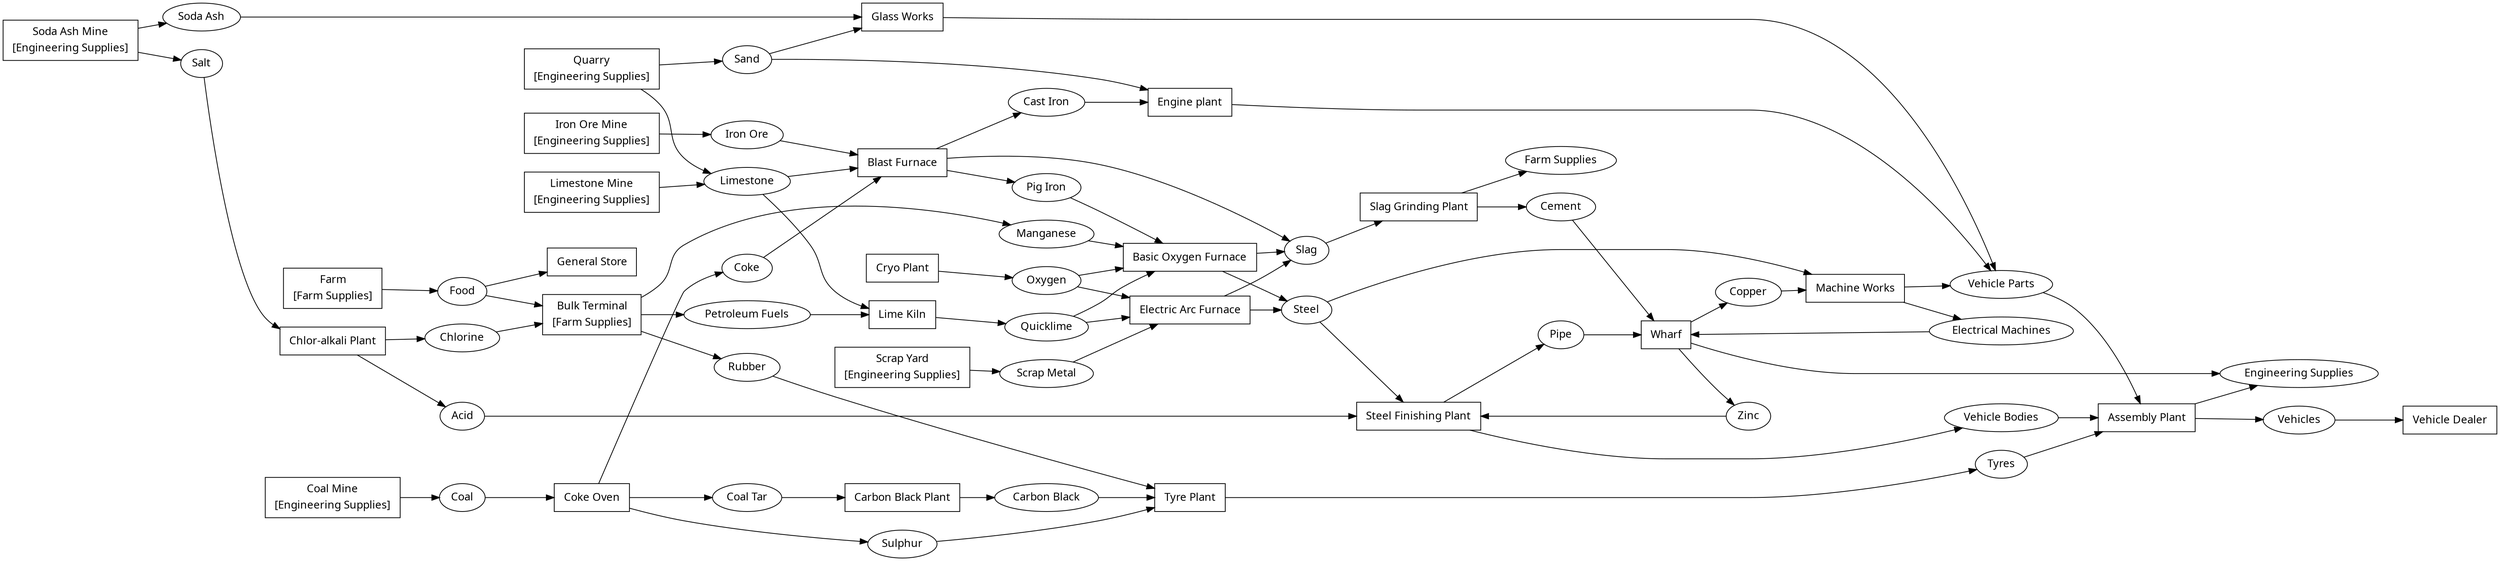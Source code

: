 digraph steeltown {
	graph [fname="docs/html/steeltown.dot",
		fontname="sans-serif",
		nodesep=0.33,
		rankdir=LR,
		ranksep=0.44,
		stylesheet="static/css/cargoflow_styles.css",
		tooltip=Steeltown
	];
	C_acid	 [fontname="sans-serif",
		href="cargos.html#acid",
		id=acid,
		label=Acid,
		shape=ellipse,
		target=_top];
	I_metal_fabrication_plant	 [fontname="sans-serif",
		href="industries.html#metal_fabrication_plant",
		id=metal_fabrication_plant,
		label=<
            <table border="0" cellborder="0">
                <tr><td>Steel Finishing Plant</td></tr>
                
                    
                    
                
                    
                    
                
                    
                    
                
            </table>
        >,
		shape=box,
		target=_top,
		tooltip="Steel Finishing Plant"];
	C_acid -> I_metal_fabrication_plant	 [tooltip="Acid -> Steel Finishing Plant",
		weight=3];
	C_carbon_black	 [fontname="sans-serif",
		href="cargos.html#carbon_black",
		id=carbon_black,
		label="Carbon Black",
		shape=ellipse,
		target=_top];
	I_tyre_plant	 [fontname="sans-serif",
		href="industries.html#tyre_plant",
		id=tyre_plant,
		label=<
            <table border="0" cellborder="0">
                <tr><td>Tyre Plant</td></tr>
                
                    
                    
                
                    
                    
                
                    
                    
                
            </table>
        >,
		shape=box,
		target=_top,
		tooltip="Tyre Plant"];
	C_carbon_black -> I_tyre_plant	 [tooltip="Carbon Black -> Tyre Plant",
		weight=3];
	C_cast_iron	 [fontname="sans-serif",
		href="cargos.html#cast_iron",
		id=cast_iron,
		label="Cast Iron",
		shape=ellipse,
		target=_top];
	I_engine_plant	 [fontname="sans-serif",
		href="industries.html#engine_plant",
		id=engine_plant,
		label=<
            <table border="0" cellborder="0">
                <tr><td>Engine plant</td></tr>
                
                    
                    
                
                    
                    
                
            </table>
        >,
		shape=box,
		target=_top,
		tooltip="Engine plant"];
	C_cast_iron -> I_engine_plant	 [tooltip="Cast Iron -> Engine plant",
		weight=2];
	C_cement	 [fontname="sans-serif",
		href="cargos.html#cement",
		id=cement,
		label=Cement,
		shape=ellipse,
		target=_top];
	I_wharf	 [fontname="sans-serif",
		href="industries.html#wharf",
		id=wharf,
		label=<
            <table border="0" cellborder="0">
                <tr><td>Wharf</td></tr>
                
                    
                    
                
                    
                    
                
                    
                    
                
            </table>
        >,
		shape=box,
		target=_top,
		tooltip=Wharf];
	C_cement -> I_wharf	 [tooltip="Cement -> Wharf",
		weight=3];
	C_chlorine	 [fontname="sans-serif",
		href="cargos.html#chlorine",
		id=chlorine,
		label=Chlorine,
		shape=ellipse,
		target=_top];
	I_bulk_terminal	 [fontname="sans-serif",
		href="industries.html#bulk_terminal",
		id=bulk_terminal,
		label=<
            <table border="0" cellborder="0">
                <tr><td>Bulk Terminal</td></tr>
                
                    
                    
                
                    
                        <tr><td>[Farm Supplies]</td></tr>
                    
                    
                
                    
                    
                
            </table>
        >,
		shape=box,
		target=_top,
		tooltip="Bulk Terminal"];
	C_chlorine -> I_bulk_terminal	 [tooltip="Chlorine -> Bulk Terminal",
		weight=3];
	C_coal	 [fontname="sans-serif",
		href="cargos.html#coal",
		id=coal,
		label=Coal,
		shape=ellipse,
		target=_top];
	I_coke_oven	 [fontname="sans-serif",
		href="industries.html#coke_oven",
		id=coke_oven,
		label=<
            <table border="0" cellborder="0">
                <tr><td>Coke Oven</td></tr>
                
                    
                    
                
            </table>
        >,
		shape=box,
		target=_top,
		tooltip="Coke Oven"];
	C_coal -> I_coke_oven	 [tooltip="Coal -> Coke Oven",
		weight=1];
	C_coal_tar	 [fontname="sans-serif",
		href="cargos.html#coal_tar",
		id=coal_tar,
		label="Coal Tar",
		shape=ellipse,
		target=_top];
	I_carbon_black_plant	 [fontname="sans-serif",
		href="industries.html#carbon_black_plant",
		id=carbon_black_plant,
		label=<
            <table border="0" cellborder="0">
                <tr><td>Carbon Black Plant</td></tr>
                
                    
                    
                
            </table>
        >,
		shape=box,
		target=_top,
		tooltip="Carbon Black Plant"];
	C_coal_tar -> I_carbon_black_plant	 [tooltip="Coal Tar -> Carbon Black Plant",
		weight=1];
	C_coke	 [fontname="sans-serif",
		href="cargos.html#coke",
		id=coke,
		label=Coke,
		shape=ellipse,
		target=_top];
	I_blast_furnace	 [fontname="sans-serif",
		href="industries.html#blast_furnace",
		id=blast_furnace,
		label=<
            <table border="0" cellborder="0">
                <tr><td>Blast Furnace</td></tr>
                
                    
                    
                
                    
                    
                
                    
                    
                
            </table>
        >,
		shape=box,
		target=_top,
		tooltip="Blast Furnace"];
	C_coke -> I_blast_furnace	 [tooltip="Coke -> Blast Furnace",
		weight=3];
	C_copper	 [fontname="sans-serif",
		href="cargos.html#copper",
		id=copper,
		label=Copper,
		shape=ellipse,
		target=_top];
	I_machine_works	 [fontname="sans-serif",
		href="industries.html#machine_works",
		id=machine_works,
		label=<
            <table border="0" cellborder="0">
                <tr><td>Machine Works</td></tr>
                
                    
                    
                
                    
                    
                
            </table>
        >,
		shape=box,
		target=_top,
		tooltip="Machine Works"];
	C_copper -> I_machine_works	 [tooltip="Copper -> Machine Works",
		weight=2];
	C_electrical_machines	 [fontname="sans-serif",
		href="cargos.html#electrical_machines",
		id=electrical_machines,
		label="Electrical Machines",
		shape=ellipse,
		target=_top];
	C_electrical_machines -> I_wharf	 [tooltip="Electrical Machines -> Wharf",
		weight=3];
	C_engineering_supplies	 [fontname="sans-serif",
		href="cargos.html#engineering_supplies",
		id=engineering_supplies,
		label="Engineering Supplies",
		shape=ellipse,
		target=_top];
	C_farm_supplies	 [fontname="sans-serif",
		href="cargos.html#farm_supplies",
		id=farm_supplies,
		label="Farm Supplies",
		shape=ellipse,
		target=_top];
	C_food	 [fontname="sans-serif",
		href="cargos.html#food",
		id=food,
		label=Food,
		shape=ellipse,
		target=_top];
	C_food -> I_bulk_terminal	 [tooltip="Food -> Bulk Terminal",
		weight=3];
	I_general_store	 [fontname="sans-serif",
		href="industries.html#general_store",
		id=general_store,
		label=<
            <table border="0" cellborder="0">
                <tr><td>General Store</td></tr>
                
                    
                    
                
            </table>
        >,
		shape=box,
		target=_top,
		tooltip="General Store"];
	C_food -> I_general_store	 [tooltip="Food -> General Store",
		weight=1];
	C_iron_ore	 [fontname="sans-serif",
		href="cargos.html#iron_ore",
		id=iron_ore,
		label="Iron Ore",
		shape=ellipse,
		target=_top];
	C_iron_ore -> I_blast_furnace	 [tooltip="Iron Ore -> Blast Furnace",
		weight=3];
	C_limestone	 [fontname="sans-serif",
		href="cargos.html#limestone",
		id=limestone,
		label=Limestone,
		shape=ellipse,
		target=_top];
	I_lime_kiln	 [fontname="sans-serif",
		href="industries.html#lime_kiln",
		id=lime_kiln,
		label=<
            <table border="0" cellborder="0">
                <tr><td>Lime Kiln</td></tr>
                
                    
                    
                
                    
                    
                
            </table>
        >,
		shape=box,
		target=_top,
		tooltip="Lime Kiln"];
	C_limestone -> I_lime_kiln	 [tooltip="Limestone -> Lime Kiln",
		weight=2];
	C_limestone -> I_blast_furnace	 [tooltip="Limestone -> Blast Furnace",
		weight=3];
	C_manganese	 [fontname="sans-serif",
		href="cargos.html#manganese",
		id=manganese,
		label=Manganese,
		shape=ellipse,
		target=_top];
	I_basic_oxygen_furnace	 [fontname="sans-serif",
		href="industries.html#basic_oxygen_furnace",
		id=basic_oxygen_furnace,
		label=<
            <table border="0" cellborder="0">
                <tr><td>Basic Oxygen Furnace</td></tr>
                
                    
                    
                
                    
                    
                
                    
                    
                
                    
                    
                
            </table>
        >,
		shape=box,
		target=_top,
		tooltip="Basic Oxygen Furnace"];
	C_manganese -> I_basic_oxygen_furnace	 [tooltip="Manganese -> Basic Oxygen Furnace",
		weight=4];
	C_oxygen	 [fontname="sans-serif",
		href="cargos.html#oxygen",
		id=oxygen,
		label=Oxygen,
		shape=ellipse,
		target=_top];
	C_oxygen -> I_basic_oxygen_furnace	 [tooltip="Oxygen -> Basic Oxygen Furnace",
		weight=4];
	I_electric_arc_furnace	 [fontname="sans-serif",
		href="industries.html#electric_arc_furnace",
		id=electric_arc_furnace,
		label=<
            <table border="0" cellborder="0">
                <tr><td>Electric Arc Furnace</td></tr>
                
                    
                    
                
                    
                    
                
                    
                    
                
            </table>
        >,
		shape=box,
		target=_top,
		tooltip="Electric Arc Furnace"];
	C_oxygen -> I_electric_arc_furnace	 [tooltip="Oxygen -> Electric Arc Furnace",
		weight=3];
	C_petrol	 [fontname="sans-serif",
		href="cargos.html#petrol",
		id=petrol,
		label="Petroleum Fuels",
		shape=ellipse,
		target=_top];
	C_petrol -> I_lime_kiln	 [tooltip="Petroleum Fuels -> Lime Kiln",
		weight=2];
	C_pig_iron	 [fontname="sans-serif",
		href="cargos.html#pig_iron",
		id=pig_iron,
		label="Pig Iron",
		shape=ellipse,
		target=_top];
	C_pig_iron -> I_basic_oxygen_furnace	 [tooltip="Pig Iron -> Basic Oxygen Furnace",
		weight=4];
	C_pipe	 [fontname="sans-serif",
		href="cargos.html#pipe",
		id=pipe,
		label=Pipe,
		shape=ellipse,
		target=_top];
	C_pipe -> I_wharf	 [tooltip="Pipe -> Wharf",
		weight=3];
	C_quicklime	 [fontname="sans-serif",
		href="cargos.html#quicklime",
		id=quicklime,
		label=Quicklime,
		shape=ellipse,
		target=_top];
	C_quicklime -> I_basic_oxygen_furnace	 [tooltip="Quicklime -> Basic Oxygen Furnace",
		weight=4];
	C_quicklime -> I_electric_arc_furnace	 [tooltip="Quicklime -> Electric Arc Furnace",
		weight=3];
	C_rubber	 [fontname="sans-serif",
		href="cargos.html#rubber",
		id=rubber,
		label=Rubber,
		shape=ellipse,
		target=_top];
	C_rubber -> I_tyre_plant	 [tooltip="Rubber -> Tyre Plant",
		weight=3];
	C_salt	 [fontname="sans-serif",
		href="cargos.html#salt",
		id=salt,
		label=Salt,
		shape=ellipse,
		target=_top];
	I_chlor_alkali_plant	 [fontname="sans-serif",
		href="industries.html#chlor_alkali_plant",
		id=chlor_alkali_plant,
		label=<
            <table border="0" cellborder="0">
                <tr><td>Chlor-alkali Plant</td></tr>
                
                    
                    
                
            </table>
        >,
		shape=box,
		target=_top,
		tooltip="Chlor-alkali Plant"];
	C_salt -> I_chlor_alkali_plant	 [tooltip="Salt -> Chlor-alkali Plant",
		weight=1];
	C_sand	 [fontname="sans-serif",
		href="cargos.html#sand",
		id=sand,
		label=Sand,
		shape=ellipse,
		target=_top];
	C_sand -> I_engine_plant	 [tooltip="Sand -> Engine plant",
		weight=2];
	I_glass_works	 [fontname="sans-serif",
		href="industries.html#glass_works",
		id=glass_works,
		label=<
            <table border="0" cellborder="0">
                <tr><td>Glass Works</td></tr>
                
                    
                    
                
                    
                    
                
            </table>
        >,
		shape=box,
		target=_top,
		tooltip="Glass Works"];
	C_sand -> I_glass_works	 [tooltip="Sand -> Glass Works",
		weight=2];
	C_scrap_metal	 [fontname="sans-serif",
		href="cargos.html#scrap_metal",
		id=scrap_metal,
		label="Scrap Metal",
		shape=ellipse,
		target=_top];
	C_scrap_metal -> I_electric_arc_furnace	 [tooltip="Scrap Metal -> Electric Arc Furnace",
		weight=3];
	C_slag	 [fontname="sans-serif",
		href="cargos.html#slag",
		id=slag,
		label=Slag,
		shape=ellipse,
		target=_top];
	I_slag_grinding_plant	 [fontname="sans-serif",
		href="industries.html#slag_grinding_plant",
		id=slag_grinding_plant,
		label=<
            <table border="0" cellborder="0">
                <tr><td>Slag Grinding Plant</td></tr>
                
                    
                    
                
            </table>
        >,
		shape=box,
		target=_top,
		tooltip="Slag Grinding Plant"];
	C_slag -> I_slag_grinding_plant	 [tooltip="Slag -> Slag Grinding Plant",
		weight=1];
	C_soda_ash	 [fontname="sans-serif",
		href="cargos.html#soda_ash",
		id=soda_ash,
		label="Soda Ash",
		shape=ellipse,
		target=_top];
	C_soda_ash -> I_glass_works	 [tooltip="Soda Ash -> Glass Works",
		weight=2];
	C_steel	 [fontname="sans-serif",
		href="cargos.html#steel",
		id=steel,
		label=Steel,
		shape=ellipse,
		target=_top];
	C_steel -> I_machine_works	 [tooltip="Steel -> Machine Works",
		weight=2];
	C_steel -> I_metal_fabrication_plant	 [tooltip="Steel -> Steel Finishing Plant",
		weight=3];
	C_sulphur	 [fontname="sans-serif",
		href="cargos.html#sulphur",
		id=sulphur,
		label=Sulphur,
		shape=ellipse,
		target=_top];
	C_sulphur -> I_tyre_plant	 [tooltip="Sulphur -> Tyre Plant",
		weight=3];
	C_tyres	 [fontname="sans-serif",
		href="cargos.html#tyres",
		id=tyres,
		label=Tyres,
		shape=ellipse,
		target=_top];
	I_assembly_plant	 [fontname="sans-serif",
		href="industries.html#assembly_plant",
		id=assembly_plant,
		label=<
            <table border="0" cellborder="0">
                <tr><td>Assembly Plant</td></tr>
                
                    
                    
                
                    
                    
                
                    
                    
                
            </table>
        >,
		shape=box,
		target=_top,
		tooltip="Assembly Plant"];
	C_tyres -> I_assembly_plant	 [tooltip="Tyres -> Assembly Plant",
		weight=3];
	C_vehicle_bodies	 [fontname="sans-serif",
		href="cargos.html#vehicle_bodies",
		id=vehicle_bodies,
		label="Vehicle Bodies",
		shape=ellipse,
		target=_top];
	C_vehicle_bodies -> I_assembly_plant	 [tooltip="Vehicle Bodies -> Assembly Plant",
		weight=3];
	C_vehicle_parts	 [fontname="sans-serif",
		href="cargos.html#vehicle_parts",
		id=vehicle_parts,
		label="Vehicle Parts",
		shape=ellipse,
		target=_top];
	C_vehicle_parts -> I_assembly_plant	 [tooltip="Vehicle Parts -> Assembly Plant",
		weight=3];
	C_vehicles	 [fontname="sans-serif",
		href="cargos.html#vehicles",
		id=vehicles,
		label=Vehicles,
		shape=ellipse,
		target=_top];
	I_vehicle_dealer	 [fontname="sans-serif",
		href="industries.html#vehicle_dealer",
		id=vehicle_dealer,
		label=<
            <table border="0" cellborder="0">
                <tr><td>Vehicle Dealer</td></tr>
                
                    
                    
                
            </table>
        >,
		shape=box,
		target=_top,
		tooltip="Vehicle Dealer"];
	C_vehicles -> I_vehicle_dealer	 [tooltip="Vehicles -> Vehicle Dealer",
		weight=1];
	C_zinc	 [fontname="sans-serif",
		href="cargos.html#zinc",
		id=zinc,
		label=Zinc,
		shape=ellipse,
		target=_top];
	C_zinc -> I_metal_fabrication_plant	 [tooltip="Zinc -> Steel Finishing Plant",
		weight=3];
	I_assembly_plant -> C_engineering_supplies	 [tooltip="Assembly Plant -> Engineering Supplies",
		weight=2];
	I_assembly_plant -> C_vehicles	 [tooltip="Assembly Plant -> Vehicles",
		weight=2];
	I_basic_oxygen_furnace -> C_slag	 [tooltip="Basic Oxygen Furnace -> Slag",
		weight=2];
	I_basic_oxygen_furnace -> C_steel	 [tooltip="Basic Oxygen Furnace -> Steel",
		weight=2];
	I_bulk_terminal -> C_manganese	 [tooltip="Bulk Terminal -> Manganese",
		weight=3];
	I_bulk_terminal -> C_petrol	 [tooltip="Bulk Terminal -> Petroleum Fuels",
		weight=3];
	I_bulk_terminal -> C_rubber	 [tooltip="Bulk Terminal -> Rubber",
		weight=3];
	I_carbon_black_plant -> C_carbon_black	 [tooltip="Carbon Black Plant -> Carbon Black",
		weight=1];
	I_chlor_alkali_plant -> C_acid	 [tooltip="Chlor-alkali Plant -> Acid",
		weight=2];
	I_chlor_alkali_plant -> C_chlorine	 [tooltip="Chlor-alkali Plant -> Chlorine",
		weight=2];
	I_coal_mine	 [fontname="sans-serif",
		href="industries.html#coal_mine",
		id=coal_mine,
		label=<
            <table border="0" cellborder="0">
                <tr><td>Coal Mine</td></tr>
                
                    
                        <tr><td>[Engineering Supplies]</td></tr>
                    
                    
                
            </table>
        >,
		shape=box,
		target=_top,
		tooltip="Coal Mine"];
	I_coal_mine -> C_coal	 [tooltip="Coal Mine -> Coal",
		weight=1];
	I_coke_oven -> C_coal_tar	 [tooltip="Coke Oven -> Coal Tar",
		weight=3];
	I_coke_oven -> C_coke	 [tooltip="Coke Oven -> Coke",
		weight=3];
	I_coke_oven -> C_sulphur	 [tooltip="Coke Oven -> Sulphur",
		weight=3];
	I_cryo_plant	 [fontname="sans-serif",
		href="industries.html#cryo_plant",
		id=cryo_plant,
		label=<
            <table border="0" cellborder="0">
                <tr><td>Cryo Plant</td></tr>
                
            </table>
        >,
		shape=box,
		target=_top,
		tooltip="Cryo Plant"];
	I_cryo_plant -> C_oxygen	 [tooltip="Cryo Plant -> Oxygen",
		weight=1];
	I_electric_arc_furnace -> C_slag	 [tooltip="Electric Arc Furnace -> Slag",
		weight=2];
	I_electric_arc_furnace -> C_steel	 [tooltip="Electric Arc Furnace -> Steel",
		weight=2];
	I_engine_plant -> C_vehicle_parts	 [tooltip="Engine plant -> Vehicle Parts",
		weight=1];
	I_glass_works -> C_vehicle_parts	 [tooltip="Glass Works -> Vehicle Parts",
		weight=1];
	I_iron_ore_mine	 [fontname="sans-serif",
		href="industries.html#iron_ore_mine",
		id=iron_ore_mine,
		label=<
            <table border="0" cellborder="0">
                <tr><td>Iron Ore Mine</td></tr>
                
                    
                        <tr><td>[Engineering Supplies]</td></tr>
                    
                    
                
            </table>
        >,
		shape=box,
		target=_top,
		tooltip="Iron Ore Mine"];
	I_iron_ore_mine -> C_iron_ore	 [tooltip="Iron Ore Mine -> Iron Ore",
		weight=1];
	I_lime_kiln -> C_quicklime	 [tooltip="Lime Kiln -> Quicklime",
		weight=1];
	I_limestone_mine	 [fontname="sans-serif",
		href="industries.html#limestone_mine",
		id=limestone_mine,
		label=<
            <table border="0" cellborder="0">
                <tr><td>Limestone Mine</td></tr>
                
                    
                        <tr><td>[Engineering Supplies]</td></tr>
                    
                    
                
            </table>
        >,
		shape=box,
		target=_top,
		tooltip="Limestone Mine"];
	I_limestone_mine -> C_limestone	 [tooltip="Limestone Mine -> Limestone",
		weight=1];
	I_machine_works -> C_electrical_machines	 [tooltip="Machine Works -> Electrical Machines",
		weight=2];
	I_machine_works -> C_vehicle_parts	 [tooltip="Machine Works -> Vehicle Parts",
		weight=2];
	I_metal_fabrication_plant -> C_pipe	 [tooltip="Steel Finishing Plant -> Pipe",
		weight=2];
	I_metal_fabrication_plant -> C_vehicle_bodies	 [tooltip="Steel Finishing Plant -> Vehicle Bodies",
		weight=2];
	I_mixed_farm	 [fontname="sans-serif",
		href="industries.html#mixed_farm",
		id=mixed_farm,
		label=<
            <table border="0" cellborder="0">
                <tr><td>Farm</td></tr>
                
                    
                        <tr><td>[Farm Supplies]</td></tr>
                    
                    
                
            </table>
        >,
		shape=box,
		target=_top,
		tooltip=Farm];
	I_mixed_farm -> C_food	 [tooltip="Farm -> Food",
		weight=1];
	I_quarry	 [fontname="sans-serif",
		href="industries.html#quarry",
		id=quarry,
		label=<
            <table border="0" cellborder="0">
                <tr><td>Quarry</td></tr>
                
                    
                        <tr><td>[Engineering Supplies]</td></tr>
                    
                    
                
            </table>
        >,
		shape=box,
		target=_top,
		tooltip=Quarry];
	I_quarry -> C_limestone	 [tooltip="Quarry -> Limestone",
		weight=2];
	I_quarry -> C_sand	 [tooltip="Quarry -> Sand",
		weight=2];
	I_junk_yard	 [fontname="sans-serif",
		href="industries.html#junk_yard",
		id=junk_yard,
		label=<
            <table border="0" cellborder="0">
                <tr><td>Scrap Yard</td></tr>
                
                    
                        <tr><td>[Engineering Supplies]</td></tr>
                    
                    
                
            </table>
        >,
		shape=box,
		target=_top,
		tooltip="Scrap Yard"];
	I_junk_yard -> C_scrap_metal	 [tooltip="Scrap Yard -> Scrap Metal",
		weight=1];
	I_slag_grinding_plant -> C_cement	 [tooltip="Slag Grinding Plant -> Cement",
		weight=2];
	I_slag_grinding_plant -> C_farm_supplies	 [tooltip="Slag Grinding Plant -> Farm Supplies",
		weight=2];
	I_soda_ash_mine	 [fontname="sans-serif",
		href="industries.html#soda_ash_mine",
		id=soda_ash_mine,
		label=<
            <table border="0" cellborder="0">
                <tr><td>Soda Ash Mine</td></tr>
                
                    
                        <tr><td>[Engineering Supplies]</td></tr>
                    
                    
                
            </table>
        >,
		shape=box,
		target=_top,
		tooltip="Soda Ash Mine"];
	I_soda_ash_mine -> C_salt	 [tooltip="Soda Ash Mine -> Salt",
		weight=2];
	I_soda_ash_mine -> C_soda_ash	 [tooltip="Soda Ash Mine -> Soda Ash",
		weight=2];
	I_blast_furnace -> C_cast_iron	 [tooltip="Blast Furnace -> Cast Iron",
		weight=3];
	I_blast_furnace -> C_pig_iron	 [tooltip="Blast Furnace -> Pig Iron",
		weight=3];
	I_blast_furnace -> C_slag	 [tooltip="Blast Furnace -> Slag",
		weight=3];
	I_tyre_plant -> C_tyres	 [tooltip="Tyre Plant -> Tyres",
		weight=1];
	I_wharf -> C_copper	 [tooltip="Wharf -> Copper",
		weight=3];
	I_wharf -> C_engineering_supplies	 [tooltip="Wharf -> Engineering Supplies",
		weight=3];
	I_wharf -> C_zinc	 [tooltip="Wharf -> Zinc",
		weight=3];
}
